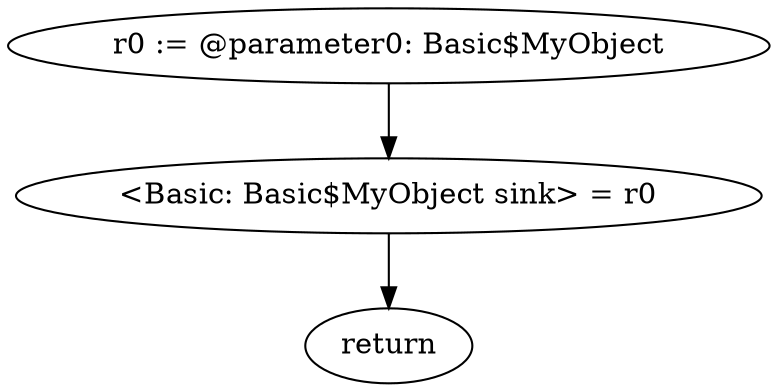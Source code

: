 digraph "unitGraph" {
    "r0 := @parameter0: Basic$MyObject"
    "<Basic: Basic$MyObject sink> = r0"
    "return"
    "r0 := @parameter0: Basic$MyObject"->"<Basic: Basic$MyObject sink> = r0";
    "<Basic: Basic$MyObject sink> = r0"->"return";
}
